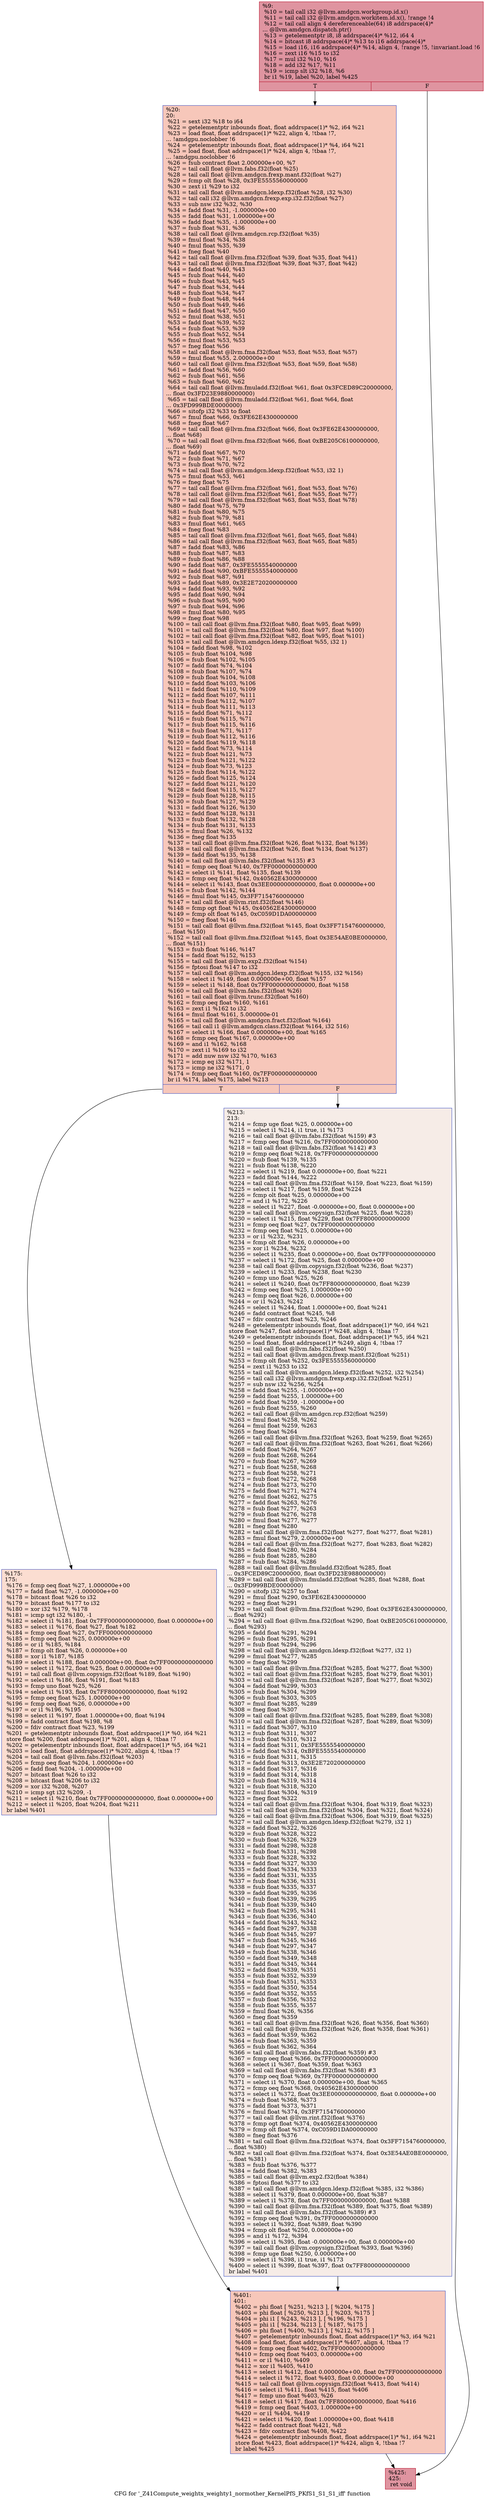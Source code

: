digraph "CFG for '_Z41Compute_weightx_weighty1_normother_KernelPfS_PKfS1_S1_S1_iff' function" {
	label="CFG for '_Z41Compute_weightx_weighty1_normother_KernelPfS_PKfS1_S1_S1_iff' function";

	Node0x4cd8800 [shape=record,color="#b70d28ff", style=filled, fillcolor="#b70d2870",label="{%9:\l  %10 = tail call i32 @llvm.amdgcn.workgroup.id.x()\l  %11 = tail call i32 @llvm.amdgcn.workitem.id.x(), !range !4\l  %12 = tail call align 4 dereferenceable(64) i8 addrspace(4)*\l... @llvm.amdgcn.dispatch.ptr()\l  %13 = getelementptr i8, i8 addrspace(4)* %12, i64 4\l  %14 = bitcast i8 addrspace(4)* %13 to i16 addrspace(4)*\l  %15 = load i16, i16 addrspace(4)* %14, align 4, !range !5, !invariant.load !6\l  %16 = zext i16 %15 to i32\l  %17 = mul i32 %10, %16\l  %18 = add i32 %17, %11\l  %19 = icmp slt i32 %18, %6\l  br i1 %19, label %20, label %425\l|{<s0>T|<s1>F}}"];
	Node0x4cd8800:s0 -> Node0x4cdb520;
	Node0x4cd8800:s1 -> Node0x4cdb5b0;
	Node0x4cdb520 [shape=record,color="#3d50c3ff", style=filled, fillcolor="#ec7f6370",label="{%20:\l20:                                               \l  %21 = sext i32 %18 to i64\l  %22 = getelementptr inbounds float, float addrspace(1)* %2, i64 %21\l  %23 = load float, float addrspace(1)* %22, align 4, !tbaa !7,\l... !amdgpu.noclobber !6\l  %24 = getelementptr inbounds float, float addrspace(1)* %4, i64 %21\l  %25 = load float, float addrspace(1)* %24, align 4, !tbaa !7,\l... !amdgpu.noclobber !6\l  %26 = fsub contract float 2.000000e+00, %7\l  %27 = tail call float @llvm.fabs.f32(float %25)\l  %28 = tail call float @llvm.amdgcn.frexp.mant.f32(float %27)\l  %29 = fcmp olt float %28, 0x3FE5555560000000\l  %30 = zext i1 %29 to i32\l  %31 = tail call float @llvm.amdgcn.ldexp.f32(float %28, i32 %30)\l  %32 = tail call i32 @llvm.amdgcn.frexp.exp.i32.f32(float %27)\l  %33 = sub nsw i32 %32, %30\l  %34 = fadd float %31, -1.000000e+00\l  %35 = fadd float %31, 1.000000e+00\l  %36 = fadd float %35, -1.000000e+00\l  %37 = fsub float %31, %36\l  %38 = tail call float @llvm.amdgcn.rcp.f32(float %35)\l  %39 = fmul float %34, %38\l  %40 = fmul float %35, %39\l  %41 = fneg float %40\l  %42 = tail call float @llvm.fma.f32(float %39, float %35, float %41)\l  %43 = tail call float @llvm.fma.f32(float %39, float %37, float %42)\l  %44 = fadd float %40, %43\l  %45 = fsub float %44, %40\l  %46 = fsub float %43, %45\l  %47 = fsub float %34, %44\l  %48 = fsub float %34, %47\l  %49 = fsub float %48, %44\l  %50 = fsub float %49, %46\l  %51 = fadd float %47, %50\l  %52 = fmul float %38, %51\l  %53 = fadd float %39, %52\l  %54 = fsub float %53, %39\l  %55 = fsub float %52, %54\l  %56 = fmul float %53, %53\l  %57 = fneg float %56\l  %58 = tail call float @llvm.fma.f32(float %53, float %53, float %57)\l  %59 = fmul float %55, 2.000000e+00\l  %60 = tail call float @llvm.fma.f32(float %53, float %59, float %58)\l  %61 = fadd float %56, %60\l  %62 = fsub float %61, %56\l  %63 = fsub float %60, %62\l  %64 = tail call float @llvm.fmuladd.f32(float %61, float 0x3FCED89C20000000,\l... float 0x3FD23E9880000000)\l  %65 = tail call float @llvm.fmuladd.f32(float %61, float %64, float\l... 0x3FD999BDE0000000)\l  %66 = sitofp i32 %33 to float\l  %67 = fmul float %66, 0x3FE62E4300000000\l  %68 = fneg float %67\l  %69 = tail call float @llvm.fma.f32(float %66, float 0x3FE62E4300000000,\l... float %68)\l  %70 = tail call float @llvm.fma.f32(float %66, float 0xBE205C6100000000,\l... float %69)\l  %71 = fadd float %67, %70\l  %72 = fsub float %71, %67\l  %73 = fsub float %70, %72\l  %74 = tail call float @llvm.amdgcn.ldexp.f32(float %53, i32 1)\l  %75 = fmul float %53, %61\l  %76 = fneg float %75\l  %77 = tail call float @llvm.fma.f32(float %61, float %53, float %76)\l  %78 = tail call float @llvm.fma.f32(float %61, float %55, float %77)\l  %79 = tail call float @llvm.fma.f32(float %63, float %53, float %78)\l  %80 = fadd float %75, %79\l  %81 = fsub float %80, %75\l  %82 = fsub float %79, %81\l  %83 = fmul float %61, %65\l  %84 = fneg float %83\l  %85 = tail call float @llvm.fma.f32(float %61, float %65, float %84)\l  %86 = tail call float @llvm.fma.f32(float %63, float %65, float %85)\l  %87 = fadd float %83, %86\l  %88 = fsub float %87, %83\l  %89 = fsub float %86, %88\l  %90 = fadd float %87, 0x3FE5555540000000\l  %91 = fadd float %90, 0xBFE5555540000000\l  %92 = fsub float %87, %91\l  %93 = fadd float %89, 0x3E2E720200000000\l  %94 = fadd float %93, %92\l  %95 = fadd float %90, %94\l  %96 = fsub float %95, %90\l  %97 = fsub float %94, %96\l  %98 = fmul float %80, %95\l  %99 = fneg float %98\l  %100 = tail call float @llvm.fma.f32(float %80, float %95, float %99)\l  %101 = tail call float @llvm.fma.f32(float %80, float %97, float %100)\l  %102 = tail call float @llvm.fma.f32(float %82, float %95, float %101)\l  %103 = tail call float @llvm.amdgcn.ldexp.f32(float %55, i32 1)\l  %104 = fadd float %98, %102\l  %105 = fsub float %104, %98\l  %106 = fsub float %102, %105\l  %107 = fadd float %74, %104\l  %108 = fsub float %107, %74\l  %109 = fsub float %104, %108\l  %110 = fadd float %103, %106\l  %111 = fadd float %110, %109\l  %112 = fadd float %107, %111\l  %113 = fsub float %112, %107\l  %114 = fsub float %111, %113\l  %115 = fadd float %71, %112\l  %116 = fsub float %115, %71\l  %117 = fsub float %115, %116\l  %118 = fsub float %71, %117\l  %119 = fsub float %112, %116\l  %120 = fadd float %119, %118\l  %121 = fadd float %73, %114\l  %122 = fsub float %121, %73\l  %123 = fsub float %121, %122\l  %124 = fsub float %73, %123\l  %125 = fsub float %114, %122\l  %126 = fadd float %125, %124\l  %127 = fadd float %121, %120\l  %128 = fadd float %115, %127\l  %129 = fsub float %128, %115\l  %130 = fsub float %127, %129\l  %131 = fadd float %126, %130\l  %132 = fadd float %128, %131\l  %133 = fsub float %132, %128\l  %134 = fsub float %131, %133\l  %135 = fmul float %26, %132\l  %136 = fneg float %135\l  %137 = tail call float @llvm.fma.f32(float %26, float %132, float %136)\l  %138 = tail call float @llvm.fma.f32(float %26, float %134, float %137)\l  %139 = fadd float %135, %138\l  %140 = tail call float @llvm.fabs.f32(float %135) #3\l  %141 = fcmp oeq float %140, 0x7FF0000000000000\l  %142 = select i1 %141, float %135, float %139\l  %143 = fcmp oeq float %142, 0x40562E4300000000\l  %144 = select i1 %143, float 0x3EE0000000000000, float 0.000000e+00\l  %145 = fsub float %142, %144\l  %146 = fmul float %145, 0x3FF7154760000000\l  %147 = tail call float @llvm.rint.f32(float %146)\l  %148 = fcmp ogt float %145, 0x40562E4300000000\l  %149 = fcmp olt float %145, 0xC059D1DA00000000\l  %150 = fneg float %146\l  %151 = tail call float @llvm.fma.f32(float %145, float 0x3FF7154760000000,\l... float %150)\l  %152 = tail call float @llvm.fma.f32(float %145, float 0x3E54AE0BE0000000,\l... float %151)\l  %153 = fsub float %146, %147\l  %154 = fadd float %152, %153\l  %155 = tail call float @llvm.exp2.f32(float %154)\l  %156 = fptosi float %147 to i32\l  %157 = tail call float @llvm.amdgcn.ldexp.f32(float %155, i32 %156)\l  %158 = select i1 %149, float 0.000000e+00, float %157\l  %159 = select i1 %148, float 0x7FF0000000000000, float %158\l  %160 = tail call float @llvm.fabs.f32(float %26)\l  %161 = tail call float @llvm.trunc.f32(float %160)\l  %162 = fcmp oeq float %160, %161\l  %163 = zext i1 %162 to i32\l  %164 = fmul float %161, 5.000000e-01\l  %165 = tail call float @llvm.amdgcn.fract.f32(float %164)\l  %166 = tail call i1 @llvm.amdgcn.class.f32(float %164, i32 516)\l  %167 = select i1 %166, float 0.000000e+00, float %165\l  %168 = fcmp oeq float %167, 0.000000e+00\l  %169 = and i1 %162, %168\l  %170 = zext i1 %169 to i32\l  %171 = add nuw nsw i32 %170, %163\l  %172 = icmp eq i32 %171, 1\l  %173 = icmp ne i32 %171, 0\l  %174 = fcmp oeq float %160, 0x7FF0000000000000\l  br i1 %174, label %175, label %213\l|{<s0>T|<s1>F}}"];
	Node0x4cdb520:s0 -> Node0x4ce5270;
	Node0x4cdb520:s1 -> Node0x4ce5300;
	Node0x4ce5270 [shape=record,color="#3d50c3ff", style=filled, fillcolor="#f7b39670",label="{%175:\l175:                                              \l  %176 = fcmp oeq float %27, 1.000000e+00\l  %177 = fadd float %27, -1.000000e+00\l  %178 = bitcast float %26 to i32\l  %179 = bitcast float %177 to i32\l  %180 = xor i32 %179, %178\l  %181 = icmp sgt i32 %180, -1\l  %182 = select i1 %181, float 0x7FF0000000000000, float 0.000000e+00\l  %183 = select i1 %176, float %27, float %182\l  %184 = fcmp oeq float %27, 0x7FF0000000000000\l  %185 = fcmp oeq float %25, 0.000000e+00\l  %186 = or i1 %185, %184\l  %187 = fcmp olt float %26, 0.000000e+00\l  %188 = xor i1 %187, %185\l  %189 = select i1 %188, float 0.000000e+00, float 0x7FF0000000000000\l  %190 = select i1 %172, float %25, float 0.000000e+00\l  %191 = tail call float @llvm.copysign.f32(float %189, float %190)\l  %192 = select i1 %186, float %191, float %183\l  %193 = fcmp uno float %25, %26\l  %194 = select i1 %193, float 0x7FF8000000000000, float %192\l  %195 = fcmp oeq float %25, 1.000000e+00\l  %196 = fcmp oeq float %26, 0.000000e+00\l  %197 = or i1 %196, %195\l  %198 = select i1 %197, float 1.000000e+00, float %194\l  %199 = fadd contract float %198, %8\l  %200 = fdiv contract float %23, %199\l  %201 = getelementptr inbounds float, float addrspace(1)* %0, i64 %21\l  store float %200, float addrspace(1)* %201, align 4, !tbaa !7\l  %202 = getelementptr inbounds float, float addrspace(1)* %5, i64 %21\l  %203 = load float, float addrspace(1)* %202, align 4, !tbaa !7\l  %204 = tail call float @llvm.fabs.f32(float %203)\l  %205 = fcmp oeq float %204, 1.000000e+00\l  %206 = fadd float %204, -1.000000e+00\l  %207 = bitcast float %26 to i32\l  %208 = bitcast float %206 to i32\l  %209 = xor i32 %208, %207\l  %210 = icmp sgt i32 %209, -1\l  %211 = select i1 %210, float 0x7FF0000000000000, float 0.000000e+00\l  %212 = select i1 %205, float %204, float %211\l  br label %401\l}"];
	Node0x4ce5270 -> Node0x4ce6cf0;
	Node0x4ce5300 [shape=record,color="#3d50c3ff", style=filled, fillcolor="#ead5c970",label="{%213:\l213:                                              \l  %214 = fcmp uge float %25, 0.000000e+00\l  %215 = select i1 %214, i1 true, i1 %173\l  %216 = tail call float @llvm.fabs.f32(float %159) #3\l  %217 = fcmp oeq float %216, 0x7FF0000000000000\l  %218 = tail call float @llvm.fabs.f32(float %142) #3\l  %219 = fcmp oeq float %218, 0x7FF0000000000000\l  %220 = fsub float %139, %135\l  %221 = fsub float %138, %220\l  %222 = select i1 %219, float 0.000000e+00, float %221\l  %223 = fadd float %144, %222\l  %224 = tail call float @llvm.fma.f32(float %159, float %223, float %159)\l  %225 = select i1 %217, float %159, float %224\l  %226 = fcmp olt float %25, 0.000000e+00\l  %227 = and i1 %172, %226\l  %228 = select i1 %227, float -0.000000e+00, float 0.000000e+00\l  %229 = tail call float @llvm.copysign.f32(float %225, float %228)\l  %230 = select i1 %215, float %229, float 0x7FF8000000000000\l  %231 = fcmp oeq float %27, 0x7FF0000000000000\l  %232 = fcmp oeq float %25, 0.000000e+00\l  %233 = or i1 %232, %231\l  %234 = fcmp olt float %26, 0.000000e+00\l  %235 = xor i1 %234, %232\l  %236 = select i1 %235, float 0.000000e+00, float 0x7FF0000000000000\l  %237 = select i1 %172, float %25, float 0.000000e+00\l  %238 = tail call float @llvm.copysign.f32(float %236, float %237)\l  %239 = select i1 %233, float %238, float %230\l  %240 = fcmp uno float %25, %26\l  %241 = select i1 %240, float 0x7FF8000000000000, float %239\l  %242 = fcmp oeq float %25, 1.000000e+00\l  %243 = fcmp oeq float %26, 0.000000e+00\l  %244 = or i1 %243, %242\l  %245 = select i1 %244, float 1.000000e+00, float %241\l  %246 = fadd contract float %245, %8\l  %247 = fdiv contract float %23, %246\l  %248 = getelementptr inbounds float, float addrspace(1)* %0, i64 %21\l  store float %247, float addrspace(1)* %248, align 4, !tbaa !7\l  %249 = getelementptr inbounds float, float addrspace(1)* %5, i64 %21\l  %250 = load float, float addrspace(1)* %249, align 4, !tbaa !7\l  %251 = tail call float @llvm.fabs.f32(float %250)\l  %252 = tail call float @llvm.amdgcn.frexp.mant.f32(float %251)\l  %253 = fcmp olt float %252, 0x3FE5555560000000\l  %254 = zext i1 %253 to i32\l  %255 = tail call float @llvm.amdgcn.ldexp.f32(float %252, i32 %254)\l  %256 = tail call i32 @llvm.amdgcn.frexp.exp.i32.f32(float %251)\l  %257 = sub nsw i32 %256, %254\l  %258 = fadd float %255, -1.000000e+00\l  %259 = fadd float %255, 1.000000e+00\l  %260 = fadd float %259, -1.000000e+00\l  %261 = fsub float %255, %260\l  %262 = tail call float @llvm.amdgcn.rcp.f32(float %259)\l  %263 = fmul float %258, %262\l  %264 = fmul float %259, %263\l  %265 = fneg float %264\l  %266 = tail call float @llvm.fma.f32(float %263, float %259, float %265)\l  %267 = tail call float @llvm.fma.f32(float %263, float %261, float %266)\l  %268 = fadd float %264, %267\l  %269 = fsub float %268, %264\l  %270 = fsub float %267, %269\l  %271 = fsub float %258, %268\l  %272 = fsub float %258, %271\l  %273 = fsub float %272, %268\l  %274 = fsub float %273, %270\l  %275 = fadd float %271, %274\l  %276 = fmul float %262, %275\l  %277 = fadd float %263, %276\l  %278 = fsub float %277, %263\l  %279 = fsub float %276, %278\l  %280 = fmul float %277, %277\l  %281 = fneg float %280\l  %282 = tail call float @llvm.fma.f32(float %277, float %277, float %281)\l  %283 = fmul float %279, 2.000000e+00\l  %284 = tail call float @llvm.fma.f32(float %277, float %283, float %282)\l  %285 = fadd float %280, %284\l  %286 = fsub float %285, %280\l  %287 = fsub float %284, %286\l  %288 = tail call float @llvm.fmuladd.f32(float %285, float\l... 0x3FCED89C20000000, float 0x3FD23E9880000000)\l  %289 = tail call float @llvm.fmuladd.f32(float %285, float %288, float\l... 0x3FD999BDE0000000)\l  %290 = sitofp i32 %257 to float\l  %291 = fmul float %290, 0x3FE62E4300000000\l  %292 = fneg float %291\l  %293 = tail call float @llvm.fma.f32(float %290, float 0x3FE62E4300000000,\l... float %292)\l  %294 = tail call float @llvm.fma.f32(float %290, float 0xBE205C6100000000,\l... float %293)\l  %295 = fadd float %291, %294\l  %296 = fsub float %295, %291\l  %297 = fsub float %294, %296\l  %298 = tail call float @llvm.amdgcn.ldexp.f32(float %277, i32 1)\l  %299 = fmul float %277, %285\l  %300 = fneg float %299\l  %301 = tail call float @llvm.fma.f32(float %285, float %277, float %300)\l  %302 = tail call float @llvm.fma.f32(float %285, float %279, float %301)\l  %303 = tail call float @llvm.fma.f32(float %287, float %277, float %302)\l  %304 = fadd float %299, %303\l  %305 = fsub float %304, %299\l  %306 = fsub float %303, %305\l  %307 = fmul float %285, %289\l  %308 = fneg float %307\l  %309 = tail call float @llvm.fma.f32(float %285, float %289, float %308)\l  %310 = tail call float @llvm.fma.f32(float %287, float %289, float %309)\l  %311 = fadd float %307, %310\l  %312 = fsub float %311, %307\l  %313 = fsub float %310, %312\l  %314 = fadd float %311, 0x3FE5555540000000\l  %315 = fadd float %314, 0xBFE5555540000000\l  %316 = fsub float %311, %315\l  %317 = fadd float %313, 0x3E2E720200000000\l  %318 = fadd float %317, %316\l  %319 = fadd float %314, %318\l  %320 = fsub float %319, %314\l  %321 = fsub float %318, %320\l  %322 = fmul float %304, %319\l  %323 = fneg float %322\l  %324 = tail call float @llvm.fma.f32(float %304, float %319, float %323)\l  %325 = tail call float @llvm.fma.f32(float %304, float %321, float %324)\l  %326 = tail call float @llvm.fma.f32(float %306, float %319, float %325)\l  %327 = tail call float @llvm.amdgcn.ldexp.f32(float %279, i32 1)\l  %328 = fadd float %322, %326\l  %329 = fsub float %328, %322\l  %330 = fsub float %326, %329\l  %331 = fadd float %298, %328\l  %332 = fsub float %331, %298\l  %333 = fsub float %328, %332\l  %334 = fadd float %327, %330\l  %335 = fadd float %334, %333\l  %336 = fadd float %331, %335\l  %337 = fsub float %336, %331\l  %338 = fsub float %335, %337\l  %339 = fadd float %295, %336\l  %340 = fsub float %339, %295\l  %341 = fsub float %339, %340\l  %342 = fsub float %295, %341\l  %343 = fsub float %336, %340\l  %344 = fadd float %343, %342\l  %345 = fadd float %297, %338\l  %346 = fsub float %345, %297\l  %347 = fsub float %345, %346\l  %348 = fsub float %297, %347\l  %349 = fsub float %338, %346\l  %350 = fadd float %349, %348\l  %351 = fadd float %345, %344\l  %352 = fadd float %339, %351\l  %353 = fsub float %352, %339\l  %354 = fsub float %351, %353\l  %355 = fadd float %350, %354\l  %356 = fadd float %352, %355\l  %357 = fsub float %356, %352\l  %358 = fsub float %355, %357\l  %359 = fmul float %26, %356\l  %360 = fneg float %359\l  %361 = tail call float @llvm.fma.f32(float %26, float %356, float %360)\l  %362 = tail call float @llvm.fma.f32(float %26, float %358, float %361)\l  %363 = fadd float %359, %362\l  %364 = fsub float %363, %359\l  %365 = fsub float %362, %364\l  %366 = tail call float @llvm.fabs.f32(float %359) #3\l  %367 = fcmp oeq float %366, 0x7FF0000000000000\l  %368 = select i1 %367, float %359, float %363\l  %369 = tail call float @llvm.fabs.f32(float %368) #3\l  %370 = fcmp oeq float %369, 0x7FF0000000000000\l  %371 = select i1 %370, float 0.000000e+00, float %365\l  %372 = fcmp oeq float %368, 0x40562E4300000000\l  %373 = select i1 %372, float 0x3EE0000000000000, float 0.000000e+00\l  %374 = fsub float %368, %373\l  %375 = fadd float %373, %371\l  %376 = fmul float %374, 0x3FF7154760000000\l  %377 = tail call float @llvm.rint.f32(float %376)\l  %378 = fcmp ogt float %374, 0x40562E4300000000\l  %379 = fcmp olt float %374, 0xC059D1DA00000000\l  %380 = fneg float %376\l  %381 = tail call float @llvm.fma.f32(float %374, float 0x3FF7154760000000,\l... float %380)\l  %382 = tail call float @llvm.fma.f32(float %374, float 0x3E54AE0BE0000000,\l... float %381)\l  %383 = fsub float %376, %377\l  %384 = fadd float %382, %383\l  %385 = tail call float @llvm.exp2.f32(float %384)\l  %386 = fptosi float %377 to i32\l  %387 = tail call float @llvm.amdgcn.ldexp.f32(float %385, i32 %386)\l  %388 = select i1 %379, float 0.000000e+00, float %387\l  %389 = select i1 %378, float 0x7FF0000000000000, float %388\l  %390 = tail call float @llvm.fma.f32(float %389, float %375, float %389)\l  %391 = tail call float @llvm.fabs.f32(float %389) #3\l  %392 = fcmp oeq float %391, 0x7FF0000000000000\l  %393 = select i1 %392, float %389, float %390\l  %394 = fcmp olt float %250, 0.000000e+00\l  %395 = and i1 %172, %394\l  %396 = select i1 %395, float -0.000000e+00, float 0.000000e+00\l  %397 = tail call float @llvm.copysign.f32(float %393, float %396)\l  %398 = fcmp uge float %250, 0.000000e+00\l  %399 = select i1 %398, i1 true, i1 %173\l  %400 = select i1 %399, float %397, float 0x7FF8000000000000\l  br label %401\l}"];
	Node0x4ce5300 -> Node0x4ce6cf0;
	Node0x4ce6cf0 [shape=record,color="#3d50c3ff", style=filled, fillcolor="#ec7f6370",label="{%401:\l401:                                              \l  %402 = phi float [ %251, %213 ], [ %204, %175 ]\l  %403 = phi float [ %250, %213 ], [ %203, %175 ]\l  %404 = phi i1 [ %243, %213 ], [ %196, %175 ]\l  %405 = phi i1 [ %234, %213 ], [ %187, %175 ]\l  %406 = phi float [ %400, %213 ], [ %212, %175 ]\l  %407 = getelementptr inbounds float, float addrspace(1)* %3, i64 %21\l  %408 = load float, float addrspace(1)* %407, align 4, !tbaa !7\l  %409 = fcmp oeq float %402, 0x7FF0000000000000\l  %410 = fcmp oeq float %403, 0.000000e+00\l  %411 = or i1 %410, %409\l  %412 = xor i1 %405, %410\l  %413 = select i1 %412, float 0.000000e+00, float 0x7FF0000000000000\l  %414 = select i1 %172, float %403, float 0.000000e+00\l  %415 = tail call float @llvm.copysign.f32(float %413, float %414)\l  %416 = select i1 %411, float %415, float %406\l  %417 = fcmp uno float %403, %26\l  %418 = select i1 %417, float 0x7FF8000000000000, float %416\l  %419 = fcmp oeq float %403, 1.000000e+00\l  %420 = or i1 %404, %419\l  %421 = select i1 %420, float 1.000000e+00, float %418\l  %422 = fadd contract float %421, %8\l  %423 = fdiv contract float %408, %422\l  %424 = getelementptr inbounds float, float addrspace(1)* %1, i64 %21\l  store float %423, float addrspace(1)* %424, align 4, !tbaa !7\l  br label %425\l}"];
	Node0x4ce6cf0 -> Node0x4cdb5b0;
	Node0x4cdb5b0 [shape=record,color="#b70d28ff", style=filled, fillcolor="#b70d2870",label="{%425:\l425:                                              \l  ret void\l}"];
}

